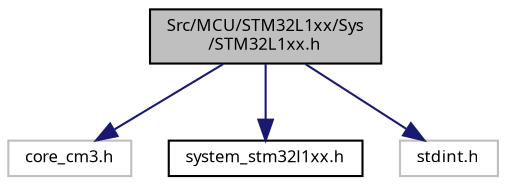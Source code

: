 digraph "Src/MCU/STM32L1xx/Sys/STM32L1xx.h"
{
  edge [fontname="Sans",fontsize="8",labelfontname="Sans",labelfontsize="8"];
  node [fontname="Sans",fontsize="8",shape=record];
  Node1 [label="Src/MCU/STM32L1xx/Sys\l/STM32L1xx.h",height=0.2,width=0.4,color="black", fillcolor="grey75", style="filled", fontcolor="black"];
  Node1 -> Node2 [color="midnightblue",fontsize="8",style="solid",fontname="Sans"];
  Node2 [label="core_cm3.h",height=0.2,width=0.4,color="grey75", fillcolor="white", style="filled"];
  Node1 -> Node3 [color="midnightblue",fontsize="8",style="solid",fontname="Sans"];
  Node3 [label="system_stm32l1xx.h",height=0.2,width=0.4,color="black", fillcolor="white", style="filled",URL="$system__stm32l1xx_8h.html",tooltip="CMSIS Cortex-M3 Device Peripheral Access Layer System Header File. "];
  Node1 -> Node4 [color="midnightblue",fontsize="8",style="solid",fontname="Sans"];
  Node4 [label="stdint.h",height=0.2,width=0.4,color="grey75", fillcolor="white", style="filled"];
}
